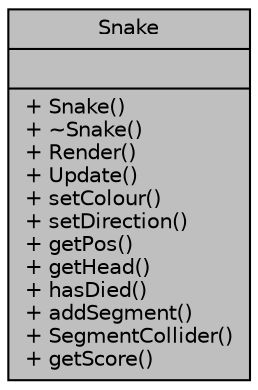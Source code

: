 digraph "Snake"
{
  edge [fontname="Helvetica",fontsize="10",labelfontname="Helvetica",labelfontsize="10"];
  node [fontname="Helvetica",fontsize="10",shape=record];
  Node1 [label="{Snake\n||+ Snake()\l+ ~Snake()\l+ Render()\l+ Update()\l+ setColour()\l+ setDirection()\l+ getPos()\l+ getHead()\l+ hasDied()\l+ addSegment()\l+ SegmentCollider()\l+ getScore()\l}",height=0.2,width=0.4,color="black", fillcolor="grey75", style="filled", fontcolor="black"];
}
